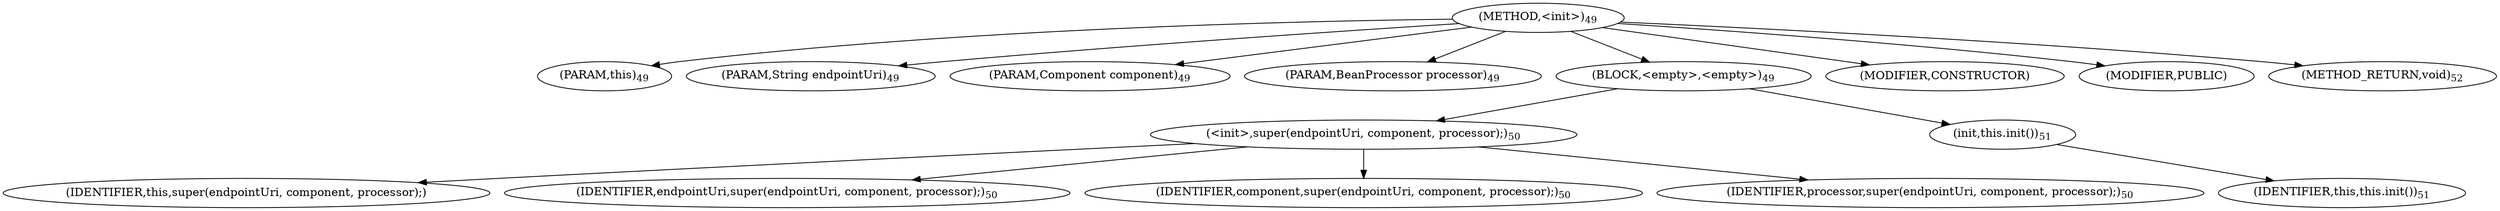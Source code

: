 digraph "&lt;init&gt;" {  
"83" [label = <(METHOD,&lt;init&gt;)<SUB>49</SUB>> ]
"12" [label = <(PARAM,this)<SUB>49</SUB>> ]
"84" [label = <(PARAM,String endpointUri)<SUB>49</SUB>> ]
"85" [label = <(PARAM,Component component)<SUB>49</SUB>> ]
"86" [label = <(PARAM,BeanProcessor processor)<SUB>49</SUB>> ]
"87" [label = <(BLOCK,&lt;empty&gt;,&lt;empty&gt;)<SUB>49</SUB>> ]
"88" [label = <(&lt;init&gt;,super(endpointUri, component, processor);)<SUB>50</SUB>> ]
"11" [label = <(IDENTIFIER,this,super(endpointUri, component, processor);)> ]
"89" [label = <(IDENTIFIER,endpointUri,super(endpointUri, component, processor);)<SUB>50</SUB>> ]
"90" [label = <(IDENTIFIER,component,super(endpointUri, component, processor);)<SUB>50</SUB>> ]
"91" [label = <(IDENTIFIER,processor,super(endpointUri, component, processor);)<SUB>50</SUB>> ]
"92" [label = <(init,this.init())<SUB>51</SUB>> ]
"13" [label = <(IDENTIFIER,this,this.init())<SUB>51</SUB>> ]
"93" [label = <(MODIFIER,CONSTRUCTOR)> ]
"94" [label = <(MODIFIER,PUBLIC)> ]
"95" [label = <(METHOD_RETURN,void)<SUB>52</SUB>> ]
  "83" -> "12" 
  "83" -> "84" 
  "83" -> "85" 
  "83" -> "86" 
  "83" -> "87" 
  "83" -> "93" 
  "83" -> "94" 
  "83" -> "95" 
  "87" -> "88" 
  "87" -> "92" 
  "88" -> "11" 
  "88" -> "89" 
  "88" -> "90" 
  "88" -> "91" 
  "92" -> "13" 
}
